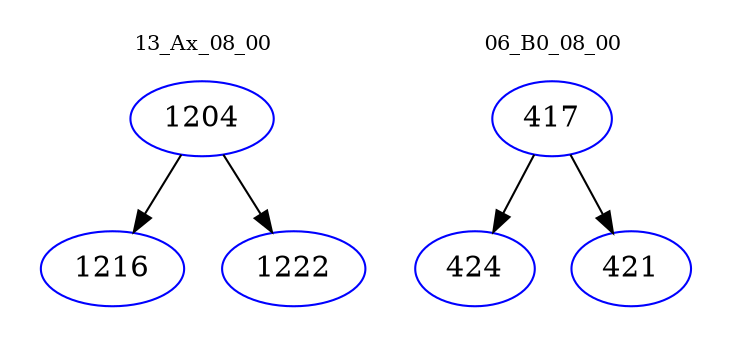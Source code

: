 digraph{
subgraph cluster_0 {
color = white
label = "13_Ax_08_00";
fontsize=10;
T0_1204 [label="1204", color="blue"]
T0_1204 -> T0_1216 [color="black"]
T0_1216 [label="1216", color="blue"]
T0_1204 -> T0_1222 [color="black"]
T0_1222 [label="1222", color="blue"]
}
subgraph cluster_1 {
color = white
label = "06_B0_08_00";
fontsize=10;
T1_417 [label="417", color="blue"]
T1_417 -> T1_424 [color="black"]
T1_424 [label="424", color="blue"]
T1_417 -> T1_421 [color="black"]
T1_421 [label="421", color="blue"]
}
}
